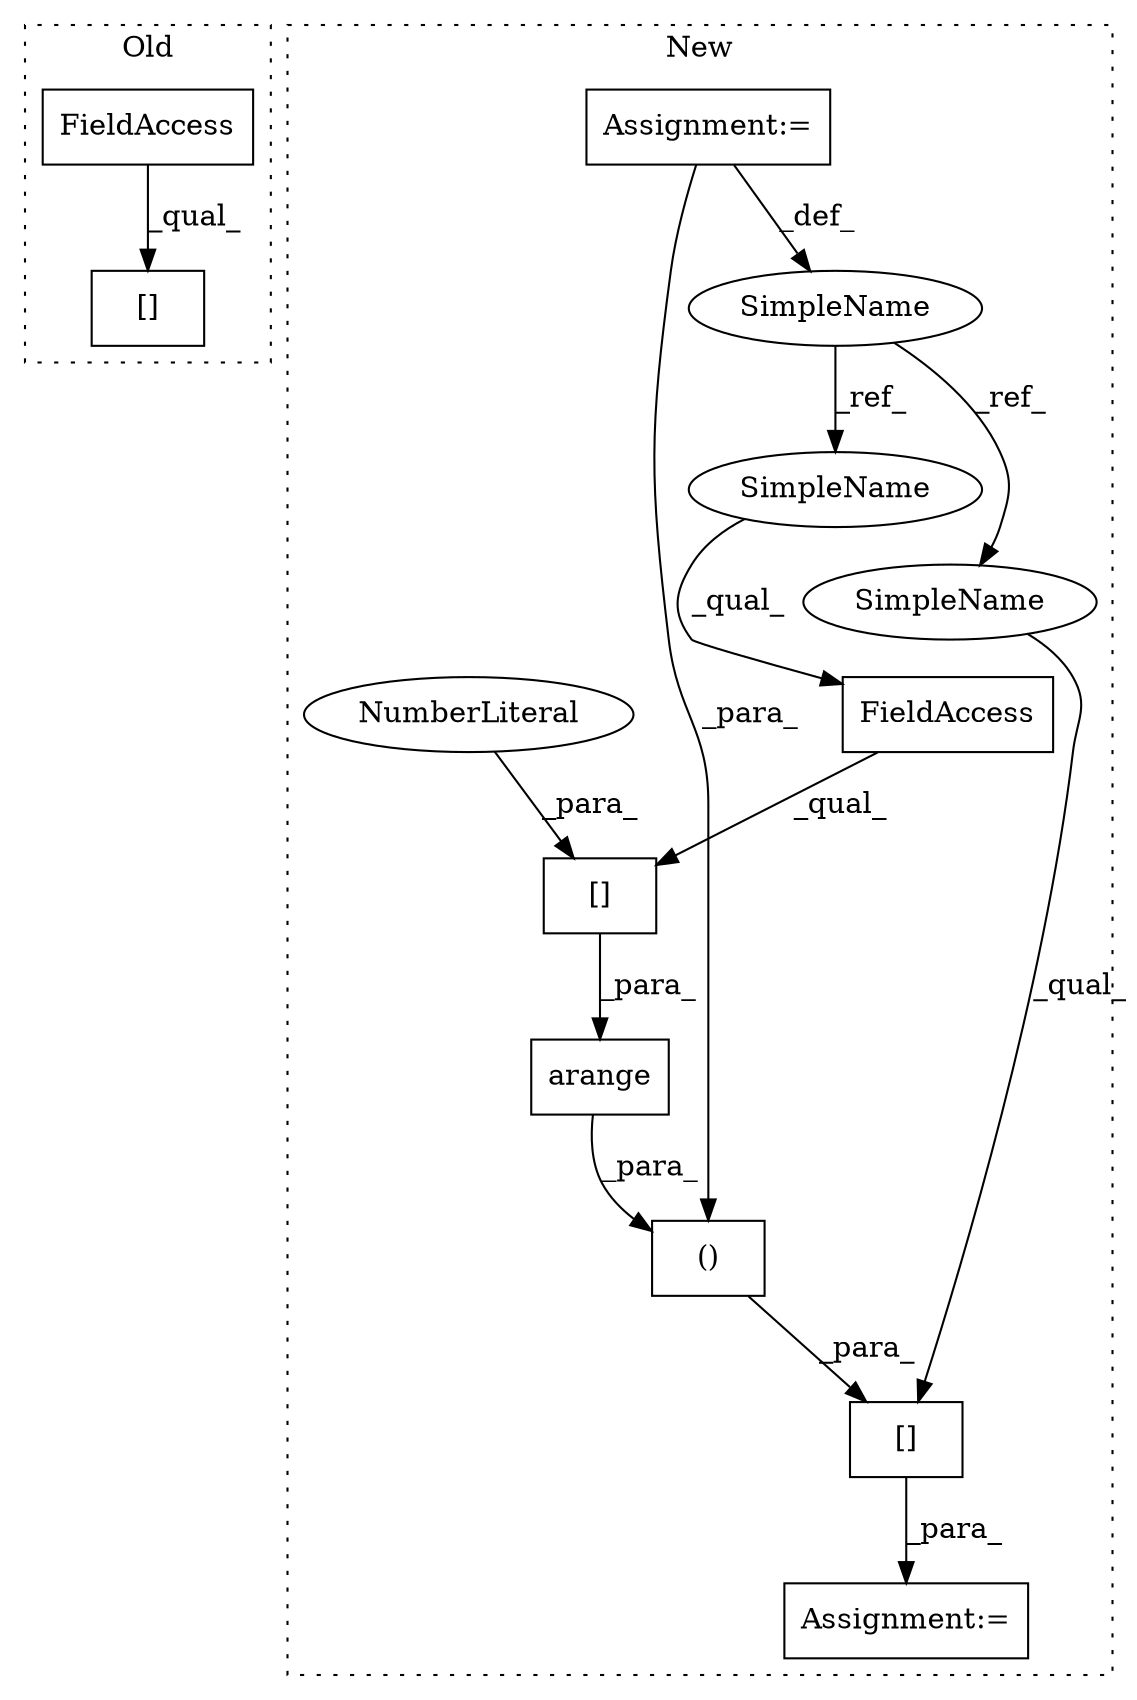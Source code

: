digraph G {
subgraph cluster0 {
1 [label="[]" a="2" s="4456,4475" l="12,1" shape="box"];
4 [label="FieldAccess" a="22" s="4456" l="11" shape="box"];
label = "Old";
style="dotted";
}
subgraph cluster1 {
2 [label="arange" a="32" s="3595,3622" l="7,1" shape="box"];
3 [label="Assignment:=" a="7" s="3571" l="1" shape="box"];
5 [label="Assignment:=" a="7" s="3356" l="11" shape="box"];
6 [label="()" a="106" s="3589" l="108" shape="box"];
7 [label="[]" a="2" s="3602,3621" l="18,1" shape="box"];
8 [label="NumberLiteral" a="34" s="3620" l="1" shape="ellipse"];
9 [label="[]" a="2" s="3572,3697" l="17,2" shape="box"];
10 [label="SimpleName" a="42" s="3356" l="11" shape="ellipse"];
11 [label="FieldAccess" a="22" s="3602" l="17" shape="box"];
12 [label="SimpleName" a="42" s="3602" l="11" shape="ellipse"];
13 [label="SimpleName" a="42" s="3572" l="11" shape="ellipse"];
label = "New";
style="dotted";
}
2 -> 6 [label="_para_"];
4 -> 1 [label="_qual_"];
5 -> 6 [label="_para_"];
5 -> 10 [label="_def_"];
6 -> 9 [label="_para_"];
7 -> 2 [label="_para_"];
8 -> 7 [label="_para_"];
9 -> 3 [label="_para_"];
10 -> 13 [label="_ref_"];
10 -> 12 [label="_ref_"];
11 -> 7 [label="_qual_"];
12 -> 11 [label="_qual_"];
13 -> 9 [label="_qual_"];
}